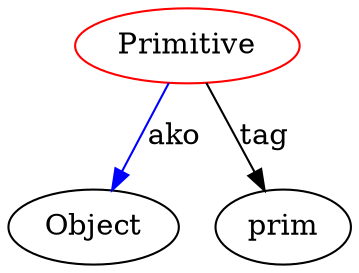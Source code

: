 digraph {
Primitive -> Object [label=ako,color=blue];
Primitive -> prim [label=tag];
Primitive [color=red];
}